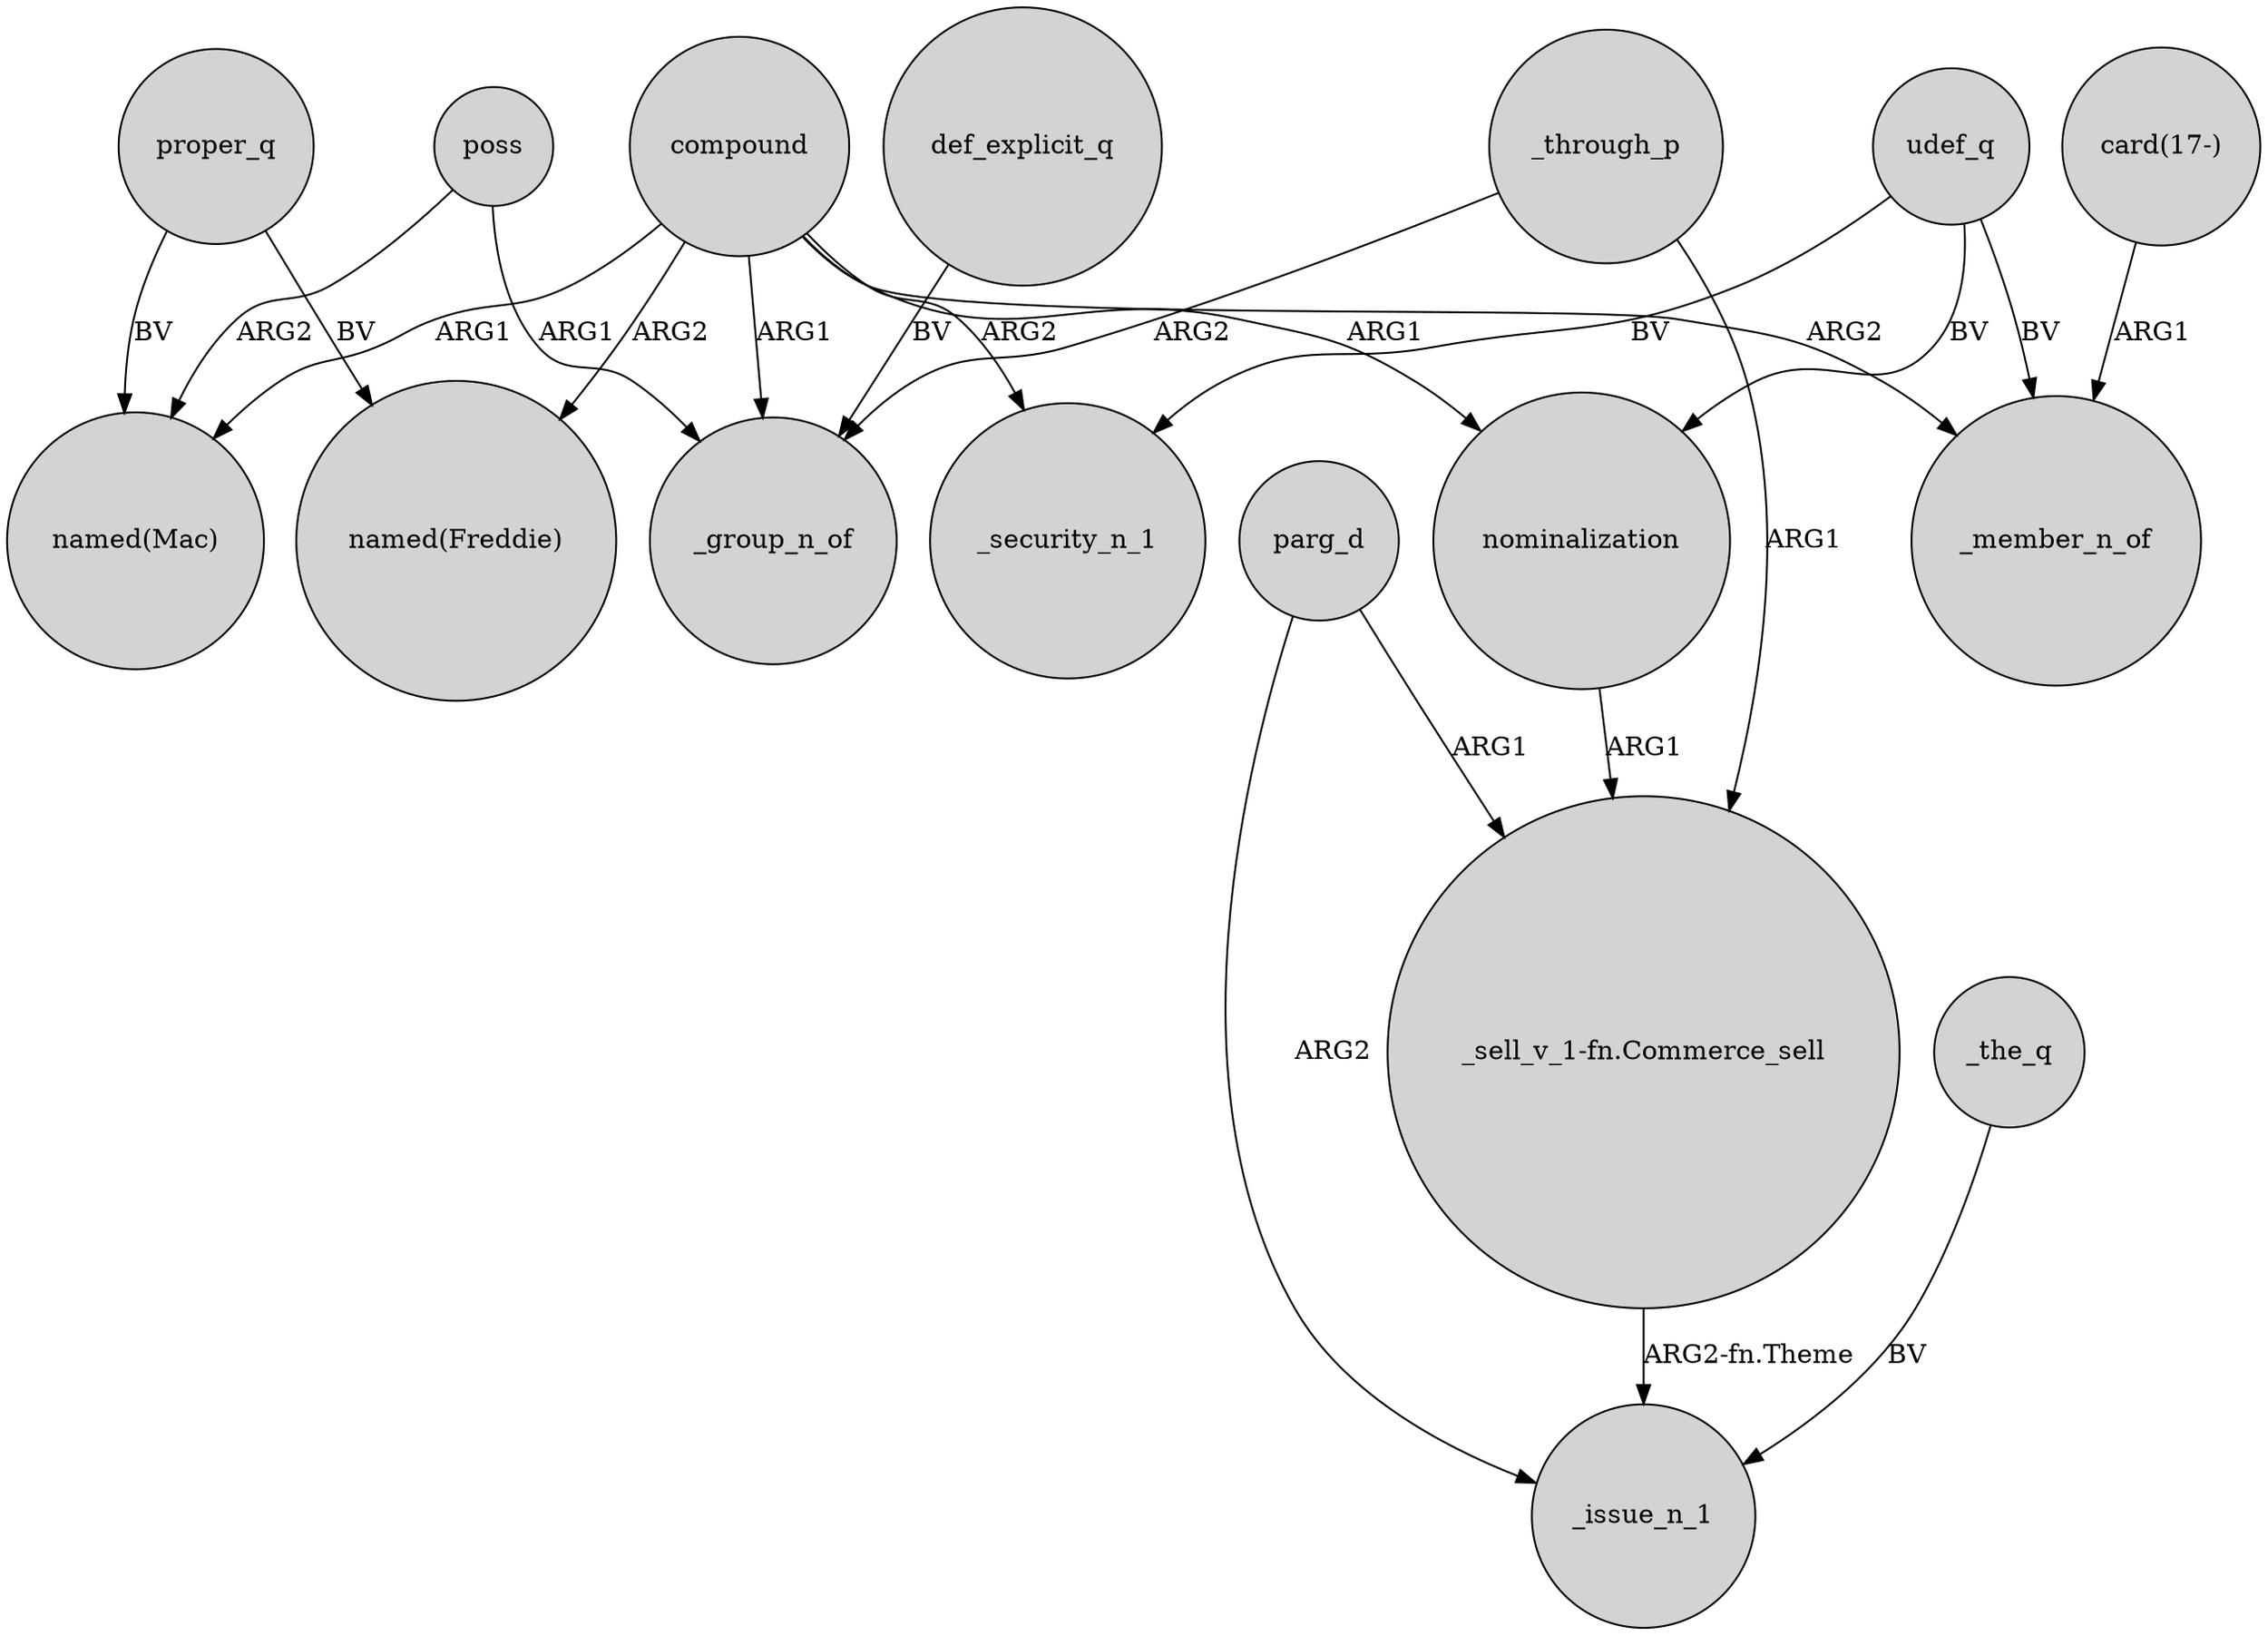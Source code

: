 digraph {
	node [shape=circle style=filled]
	poss -> "named(Mac)" [label=ARG2]
	"_sell_v_1-fn.Commerce_sell" -> _issue_n_1 [label="ARG2-fn.Theme"]
	def_explicit_q -> _group_n_of [label=BV]
	compound -> _security_n_1 [label=ARG2]
	parg_d -> "_sell_v_1-fn.Commerce_sell" [label=ARG1]
	poss -> _group_n_of [label=ARG1]
	_the_q -> _issue_n_1 [label=BV]
	compound -> _member_n_of [label=ARG2]
	_through_p -> "_sell_v_1-fn.Commerce_sell" [label=ARG1]
	nominalization -> "_sell_v_1-fn.Commerce_sell" [label=ARG1]
	_through_p -> _group_n_of [label=ARG2]
	proper_q -> "named(Mac)" [label=BV]
	proper_q -> "named(Freddie)" [label=BV]
	udef_q -> _member_n_of [label=BV]
	"card(17-)" -> _member_n_of [label=ARG1]
	udef_q -> nominalization [label=BV]
	compound -> "named(Freddie)" [label=ARG2]
	parg_d -> _issue_n_1 [label=ARG2]
	compound -> "named(Mac)" [label=ARG1]
	compound -> nominalization [label=ARG1]
	compound -> _group_n_of [label=ARG1]
	udef_q -> _security_n_1 [label=BV]
}
